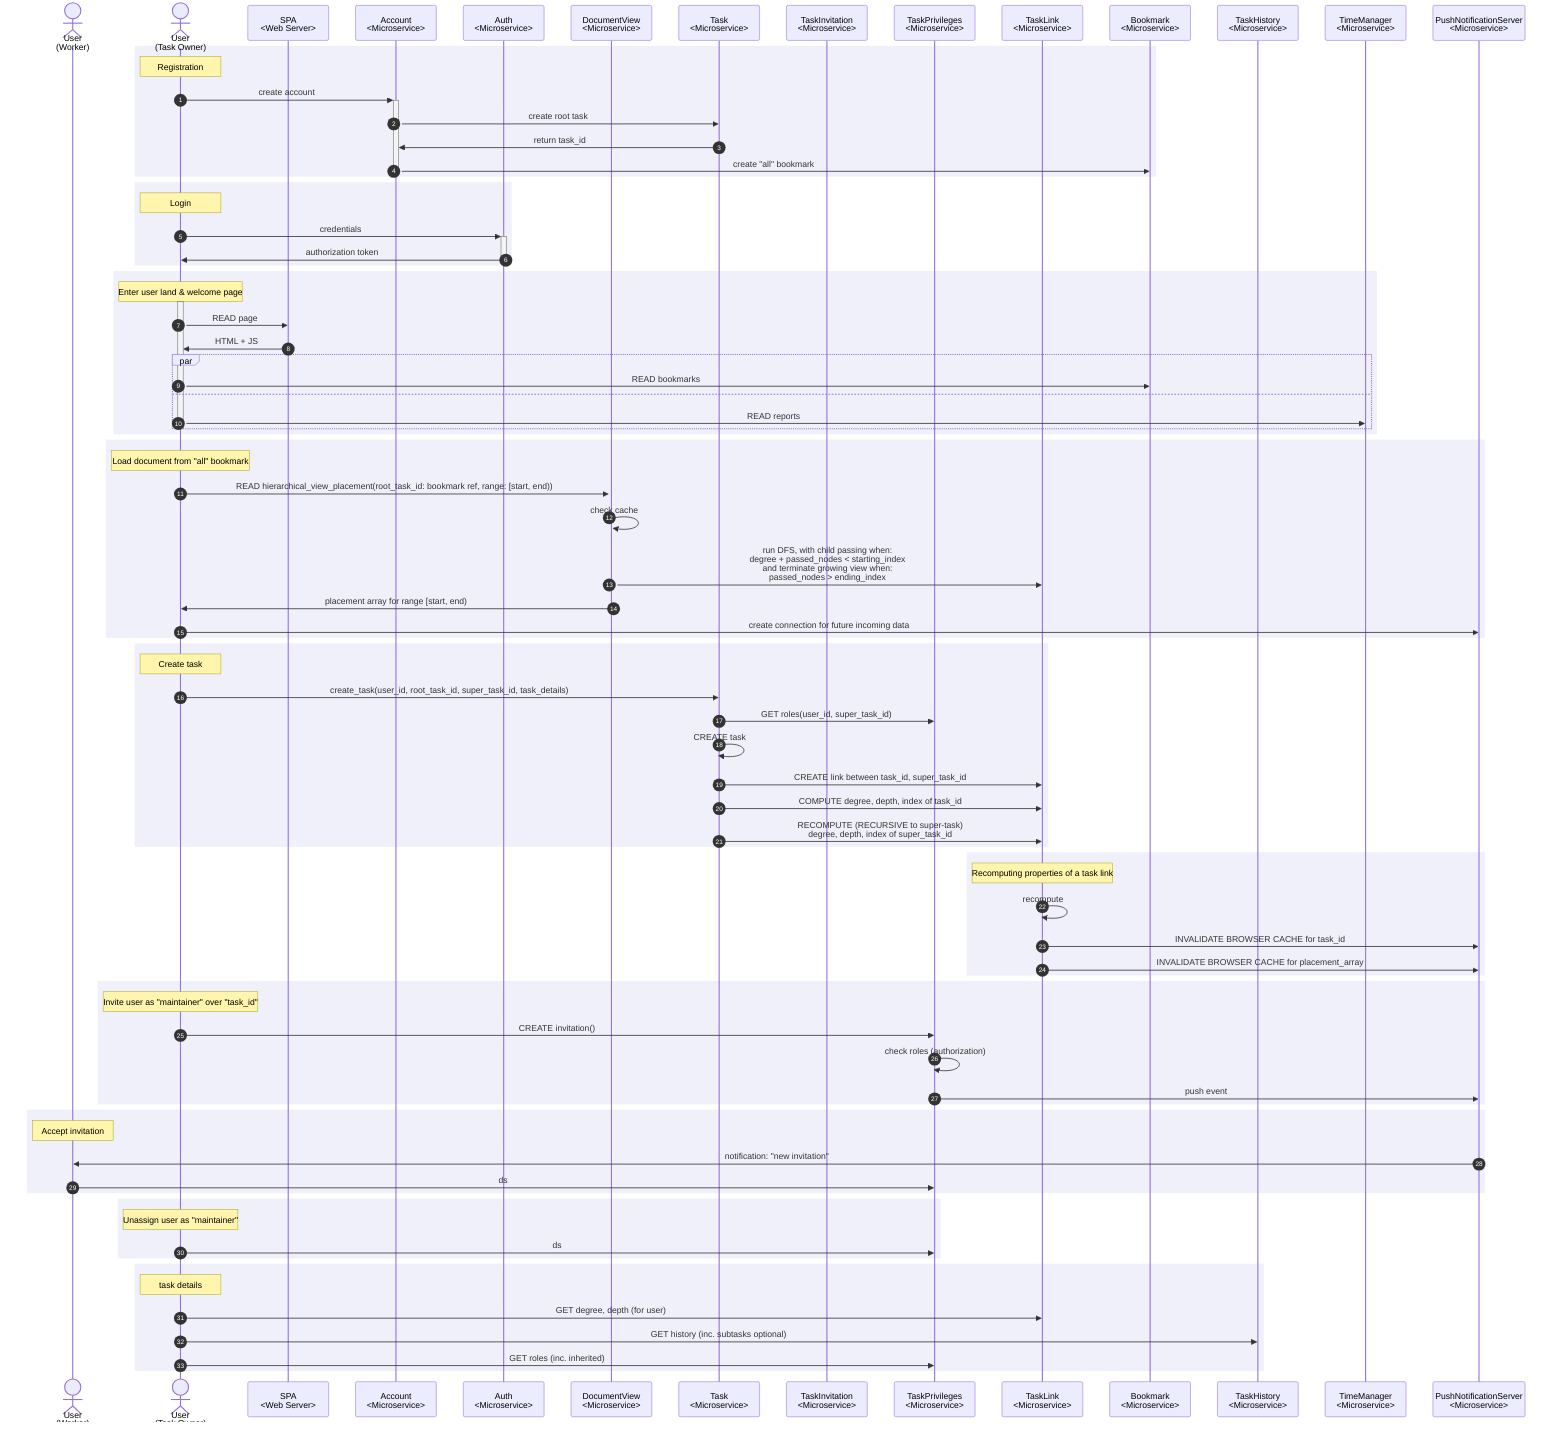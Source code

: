 sequenceDiagram
autonumber

actor collab as User<br>(Worker)
actor owner as User<br>(Task Owner)

participant spa as SPA<br><Web Server>
participant account as Account<br><Microservice>
participant auth as Auth<br><Microservice>
participant view as DocumentView<br><Microservice>
participant task as Task<br><Microservice>
participant invitation as TaskInvitation<br><Microservice>
participant privilege as TaskPrivileges<br><Microservice>
participant taskLink as TaskLink<br><Microservice>
participant bookmark as Bookmark<br><Microservice>
participant history as TaskHistory<br><Microservice>
participant timemngr as TimeManager<br><Microservice>

participant push as PushNotificationServer<br><Microservice>

rect rgb(240,240,250)
  Note over owner: Registration
  owner ->>+ account: create account
  account ->> task: create root task
  task ->> account: return task_id
  account ->>- bookmark: create "all" bookmark
end

rect rgb(240,240,250)
  Note over owner: Login
  owner ->>+ auth: credentials
  auth ->>- owner: authorization token
end

rect rgb(240,240,250)
  Note over owner: Enter user land & welcome page
  activate owner
  owner ->> spa: READ page
  spa ->> owner: HTML + JS
  par
  	owner ->> bookmark: READ bookmarks
  and
  	owner ->> timemngr: READ reports
  end
  deactivate owner
end

rect rgb(240,240,250)
  Note over owner: Load document from "all" bookmark
  owner ->>+ view: READ hierarchical_view_placement(root_task_id: bookmark ref, range: [start, end))
  view ->> view: check cache
  view ->> taskLink: run DFS, with child passing when:<br>degree + passed_nodes < starting_index<br>and terminate growing view when:<br>passed_nodes > ending_index
  view ->> owner: placement array for range [start, end)
  owner ->> push: create connection for future incoming data
end


rect rgb(240,240,250)
	note over owner: Create task
	owner ->> task: create_task(user_id, root_task_id, super_task_id, task_details)
	task ->> privilege: GET roles(user_id, super_task_id)
	task ->> task: CREATE task
	task ->> taskLink: CREATE link between task_id, super_task_id
	task ->> taskLink: COMPUTE degree, depth, index of task_id
	task ->> taskLink: RECOMPUTE (RECURSIVE to super-task)<br>degree, depth, index of super_task_id
end

rect rgb(240,240,250)
  Note over taskLink: Recomputing properties of a task link
	taskLink ->> taskLink: recompute
	taskLink ->> push: INVALIDATE BROWSER CACHE for task_id
	taskLink ->> push: INVALIDATE BROWSER CACHE for placement_array
end

rect rgb(240,240,250)
	note over owner: Invite user as "maintainer" over "task_id"
	owner ->> privilege: CREATE invitation()
	privilege ->> privilege: check roles (authorization)
	privilege ->> push: push event
end

rect rgb(240,240,250)
	note over collab: Accept invitation
	push ->> collab: notification: "new invitation"
	collab ->> privilege: ds
end

rect rgb(240,240,250)
	note over owner: Unassign user as "maintainer"
	owner ->> privilege: ds
end

rect rgb(240,240,250)
  Note over owner: task details
  owner ->> taskLink: GET degree, depth (for user)
  owner ->> history: GET history (inc. subtasks optional)
  owner ->> privilege: GET roles (inc. inherited)
end